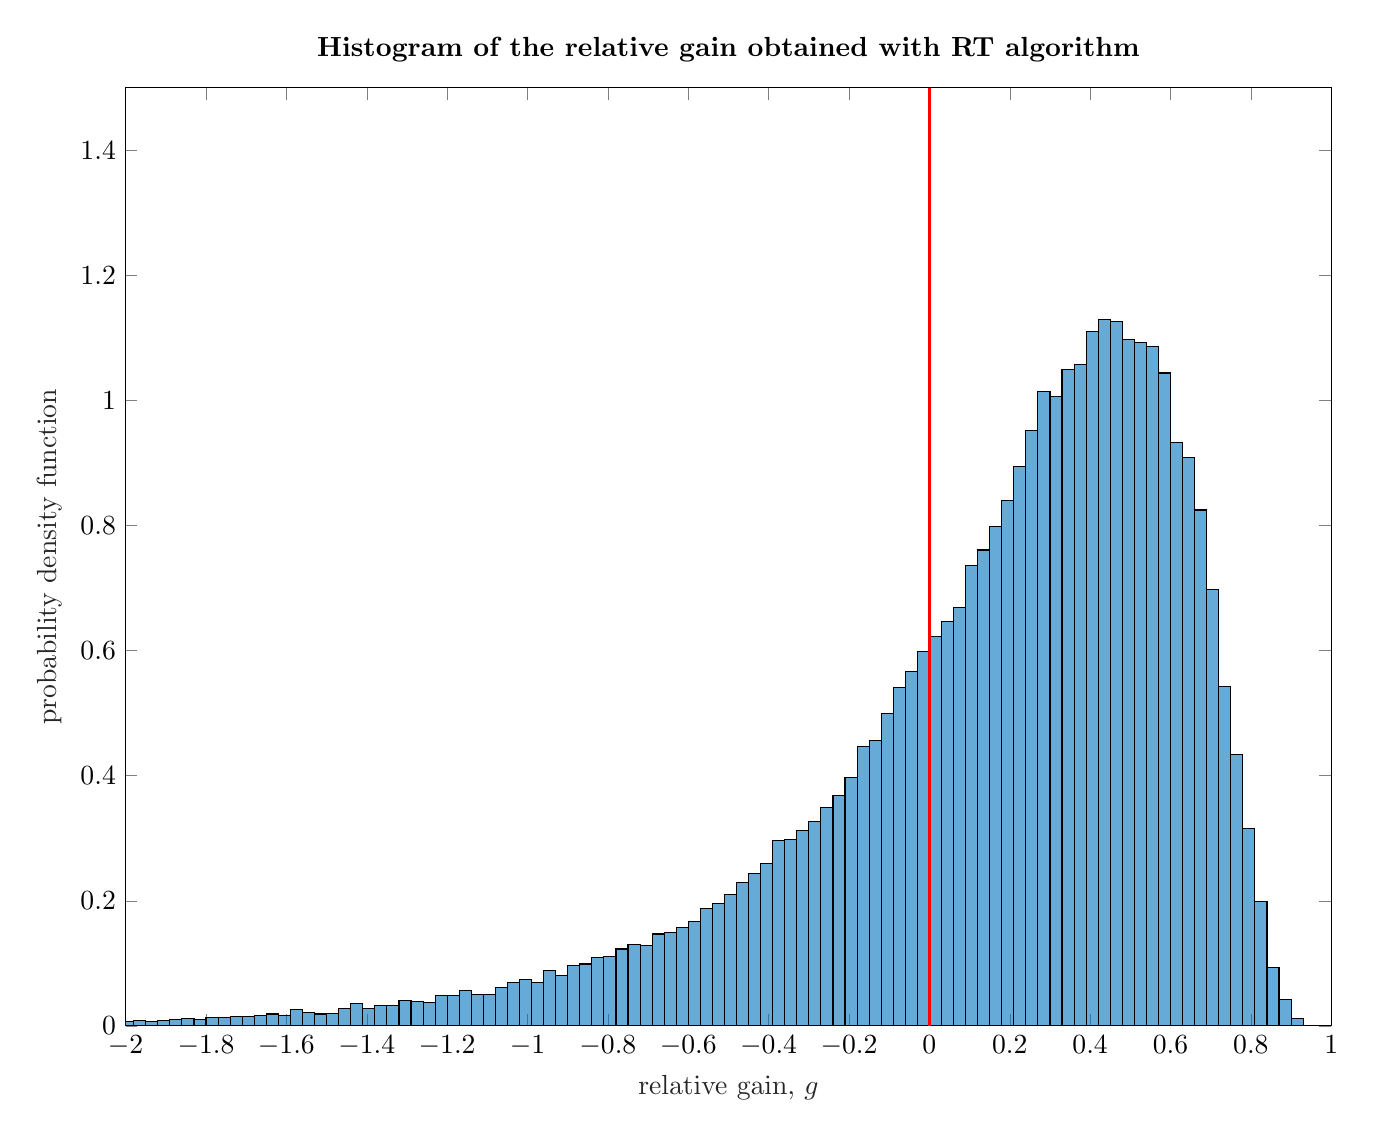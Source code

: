 % This file was created by matlab2tikz.
%
%The latest updates can be retrieved from
%  http://www.mathworks.com/matlabcentral/fileexchange/22022-matlab2tikz-matlab2tikz
%where you can also make suggestions and rate matlab2tikz.
%
\definecolor{mycolor1}{rgb}{0.0,0.447,0.741}%
%
\begin{tikzpicture}

\begin{axis}[%
width=6.028in,
height=4.69in,
at={(1.011in,0.706in)},
scale only axis,
xmin=-2,
xmax=1,
xlabel style={font=\color{white!15!black}},
xlabel={relative gain, $g$},
ymin=0,
ymax=1.5,
ylabel style={font=\color{white!15!black}},
ylabel={probability density function},
axis background/.style={fill=white},
title style={font=\bfseries},
title={Histogram of the relative gain obtained with RT algorithm}
]
\addplot[ybar interval, fill=mycolor1, fill opacity=0.6, draw=black, area legend] table[row sep=crcr] {%
x	y\\
-10.56	0.0\\
-10.53	0\\
-10.5	0\\
-10.47	0\\
-10.44	0\\
-10.41	0\\
-10.38	0\\
-10.35	0\\
-10.32	0\\
-10.29	0\\
-10.26	0\\
-10.23	0\\
-10.2	0\\
-10.17	0\\
-10.14	0\\
-10.11	0\\
-10.08	0\\
-10.05	0\\
-10.02	0\\
-9.99	0\\
-9.96	0\\
-9.93	0\\
-9.9	0\\
-9.87	0\\
-9.84	0\\
-9.81	0\\
-9.78	0\\
-9.75	0\\
-9.72	0\\
-9.69	0\\
-9.66	0\\
-9.63	0\\
-9.6	0\\
-9.57	0\\
-9.54	0\\
-9.51	0\\
-9.48	0\\
-9.45	0\\
-9.42	0\\
-9.39	0\\
-9.36	0\\
-9.33	0\\
-9.3	0\\
-9.27	0\\
-9.24	0\\
-9.21	0\\
-9.18	0\\
-9.15	0\\
-9.12	0\\
-9.09	0\\
-9.06	0\\
-9.03	0\\
-9	0\\
-8.97	0\\
-8.94	0\\
-8.91	0\\
-8.88	0\\
-8.85	0\\
-8.82	0\\
-8.79	0\\
-8.76	0\\
-8.73	0\\
-8.7	0\\
-8.67	0\\
-8.64	0\\
-8.61	0\\
-8.58	0\\
-8.55	0\\
-8.52	0\\
-8.49	0\\
-8.46	0\\
-8.43	0\\
-8.4	0\\
-8.37	0\\
-8.34	0\\
-8.31	0\\
-8.28	0\\
-8.25	0\\
-8.22	0\\
-8.19	0\\
-8.16	0\\
-8.13	0\\
-8.1	0\\
-8.07	0\\
-8.04	0\\
-8.01	0\\
-7.98	0\\
-7.95	0\\
-7.92	0\\
-7.89	0\\
-7.86	0\\
-7.83	0\\
-7.8	0\\
-7.77	0\\
-7.74	0\\
-7.71	0\\
-7.68	0\\
-7.65	0\\
-7.62	0\\
-7.59	0\\
-7.56	0\\
-7.53	0\\
-7.5	0\\
-7.47	0\\
-7.44	0\\
-7.41	0\\
-7.38	0\\
-7.35	0\\
-7.32	0\\
-7.29	0\\
-7.26	0\\
-7.23	0\\
-7.2	0\\
-7.17	0\\
-7.14	0\\
-7.11	0\\
-7.08	0\\
-7.05	0\\
-7.02	0.0\\
-6.99	0\\
-6.96	0\\
-6.93	0\\
-6.9	0\\
-6.87	0\\
-6.84	0\\
-6.81	0\\
-6.78	0\\
-6.75	0\\
-6.72	0\\
-6.69	0\\
-6.66	0\\
-6.63	0\\
-6.6	0\\
-6.57	0\\
-6.54	0\\
-6.51	0\\
-6.48	0\\
-6.45	0\\
-6.42	0\\
-6.39	0\\
-6.36	0.0\\
-6.33	0\\
-6.3	0\\
-6.27	0\\
-6.24	0\\
-6.21	0\\
-6.18	0\\
-6.15	0\\
-6.12	0\\
-6.09	0\\
-6.06	0\\
-6.03	0\\
-6	0\\
-5.97	0\\
-5.94	0\\
-5.91	0\\
-5.88	0\\
-5.85	0\\
-5.82	0\\
-5.79	0.0\\
-5.76	0\\
-5.73	0\\
-5.7	0\\
-5.67	0\\
-5.64	0.0\\
-5.61	0\\
-5.58	0\\
-5.55	0\\
-5.52	0\\
-5.49	0\\
-5.46	0.0\\
-5.43	0.0\\
-5.4	0\\
-5.37	0.0\\
-5.34	0\\
-5.31	0.0\\
-5.28	0.0\\
-5.25	0\\
-5.22	0\\
-5.19	0\\
-5.16	0\\
-5.13	0\\
-5.1	0.0\\
-5.07	0\\
-5.04	0\\
-5.01	0\\
-4.98	0\\
-4.95	0\\
-4.92	0\\
-4.89	0\\
-4.86	0.0\\
-4.83	0\\
-4.8	0\\
-4.77	0\\
-4.74	0.0\\
-4.71	0\\
-4.68	0\\
-4.65	0\\
-4.62	0.0\\
-4.59	0.0\\
-4.56	0.0\\
-4.53	0\\
-4.5	0\\
-4.47	0.0\\
-4.44	0.001\\
-4.41	0.0\\
-4.38	0\\
-4.35	0\\
-4.32	0\\
-4.29	0.001\\
-4.26	0\\
-4.23	0.0\\
-4.2	0\\
-4.17	0\\
-4.14	0\\
-4.11	0\\
-4.08	0.001\\
-4.05	0.0\\
-4.02	0.0\\
-3.99	0.0\\
-3.96	0.0\\
-3.93	0\\
-3.9	0.0\\
-3.87	0\\
-3.84	0.001\\
-3.81	0.0\\
-3.78	0.001\\
-3.75	0.0\\
-3.72	0.001\\
-3.69	0.001\\
-3.66	0.0\\
-3.63	0.0\\
-3.6	0.0\\
-3.57	0.001\\
-3.54	0\\
-3.51	0.0\\
-3.48	0.001\\
-3.45	0.001\\
-3.42	0\\
-3.39	0.001\\
-3.36	0.002\\
-3.33	0.001\\
-3.3	0.001\\
-3.27	0.0\\
-3.24	0.0\\
-3.21	0.002\\
-3.18	0.001\\
-3.15	0.001\\
-3.12	0.001\\
-3.09	0.001\\
-3.06	0.001\\
-3.03	0.0\\
-3	0.002\\
-2.97	0.001\\
-2.94	0.003\\
-2.91	0.002\\
-2.88	0.003\\
-2.85	0.003\\
-2.82	0.002\\
-2.79	0.002\\
-2.76	0.002\\
-2.73	0.002\\
-2.7	0.004\\
-2.67	0.004\\
-2.64	0.001\\
-2.61	0.003\\
-2.58	0.004\\
-2.55	0.004\\
-2.52	0.003\\
-2.49	0.004\\
-2.46	0.005\\
-2.43	0.001\\
-2.4	0.005\\
-2.37	0.005\\
-2.34	0.004\\
-2.31	0.003\\
-2.28	0.006\\
-2.25	0.005\\
-2.22	0.007\\
-2.19	0.005\\
-2.16	0.007\\
-2.13	0.006\\
-2.1	0.008\\
-2.07	0.009\\
-2.04	0.008\\
-2.01	0.007\\
-1.98	0.008\\
-1.95	0.007\\
-1.92	0.008\\
-1.89	0.01\\
-1.86	0.012\\
-1.83	0.01\\
-1.8	0.014\\
-1.77	0.014\\
-1.74	0.015\\
-1.71	0.015\\
-1.68	0.016\\
-1.65	0.019\\
-1.62	0.017\\
-1.59	0.026\\
-1.56	0.021\\
-1.53	0.019\\
-1.5	0.02\\
-1.47	0.028\\
-1.44	0.036\\
-1.41	0.028\\
-1.38	0.032\\
-1.35	0.033\\
-1.32	0.041\\
-1.29	0.039\\
-1.26	0.037\\
-1.23	0.048\\
-1.2	0.049\\
-1.17	0.057\\
-1.14	0.05\\
-1.11	0.05\\
-1.08	0.062\\
-1.05	0.07\\
-1.02	0.074\\
-0.99	0.07\\
-0.96	0.088\\
-0.93	0.08\\
-0.9	0.096\\
-0.87	0.099\\
-0.84	0.11\\
-0.81	0.111\\
-0.78	0.123\\
-0.75	0.13\\
-0.72	0.129\\
-0.69	0.147\\
-0.66	0.15\\
-0.63	0.158\\
-0.6	0.167\\
-0.57	0.187\\
-0.54	0.195\\
-0.51	0.21\\
-0.48	0.229\\
-0.45	0.244\\
-0.42	0.259\\
-0.39	0.297\\
-0.36	0.298\\
-0.33	0.313\\
-0.3	0.327\\
-0.27	0.349\\
-0.24	0.368\\
-0.21	0.397\\
-0.18	0.447\\
-0.15	0.457\\
-0.12	0.499\\
-0.09	0.541\\
-0.06	0.566\\
-0.03	0.598\\
0	0.623\\
0.03	0.647\\
0.06	0.669\\
0.09	0.736\\
0.12	0.761\\
0.15	0.798\\
0.18	0.84\\
0.21	0.895\\
0.24	0.952\\
0.27	1.014\\
0.3	1.007\\
0.33	1.05\\
0.36	1.057\\
0.39	1.11\\
0.42	1.129\\
0.45	1.127\\
0.48	1.098\\
0.51	1.093\\
0.54	1.087\\
0.57	1.044\\
0.6	0.933\\
0.63	0.909\\
0.66	0.825\\
0.69	0.698\\
0.72	0.542\\
0.75	0.434\\
0.78	0.316\\
0.81	0.199\\
0.84	0.093\\
0.87	0.042\\
0.9	0.012\\
0.93	0.001\\
0.96	0.001\\
0.99	0.001\\
};
\addplot [color=red, line width=1.0pt, forget plot]
  table[row sep=crcr]{%
0	0\\
0	1.5\\
};
\end{axis}
\end{tikzpicture}%